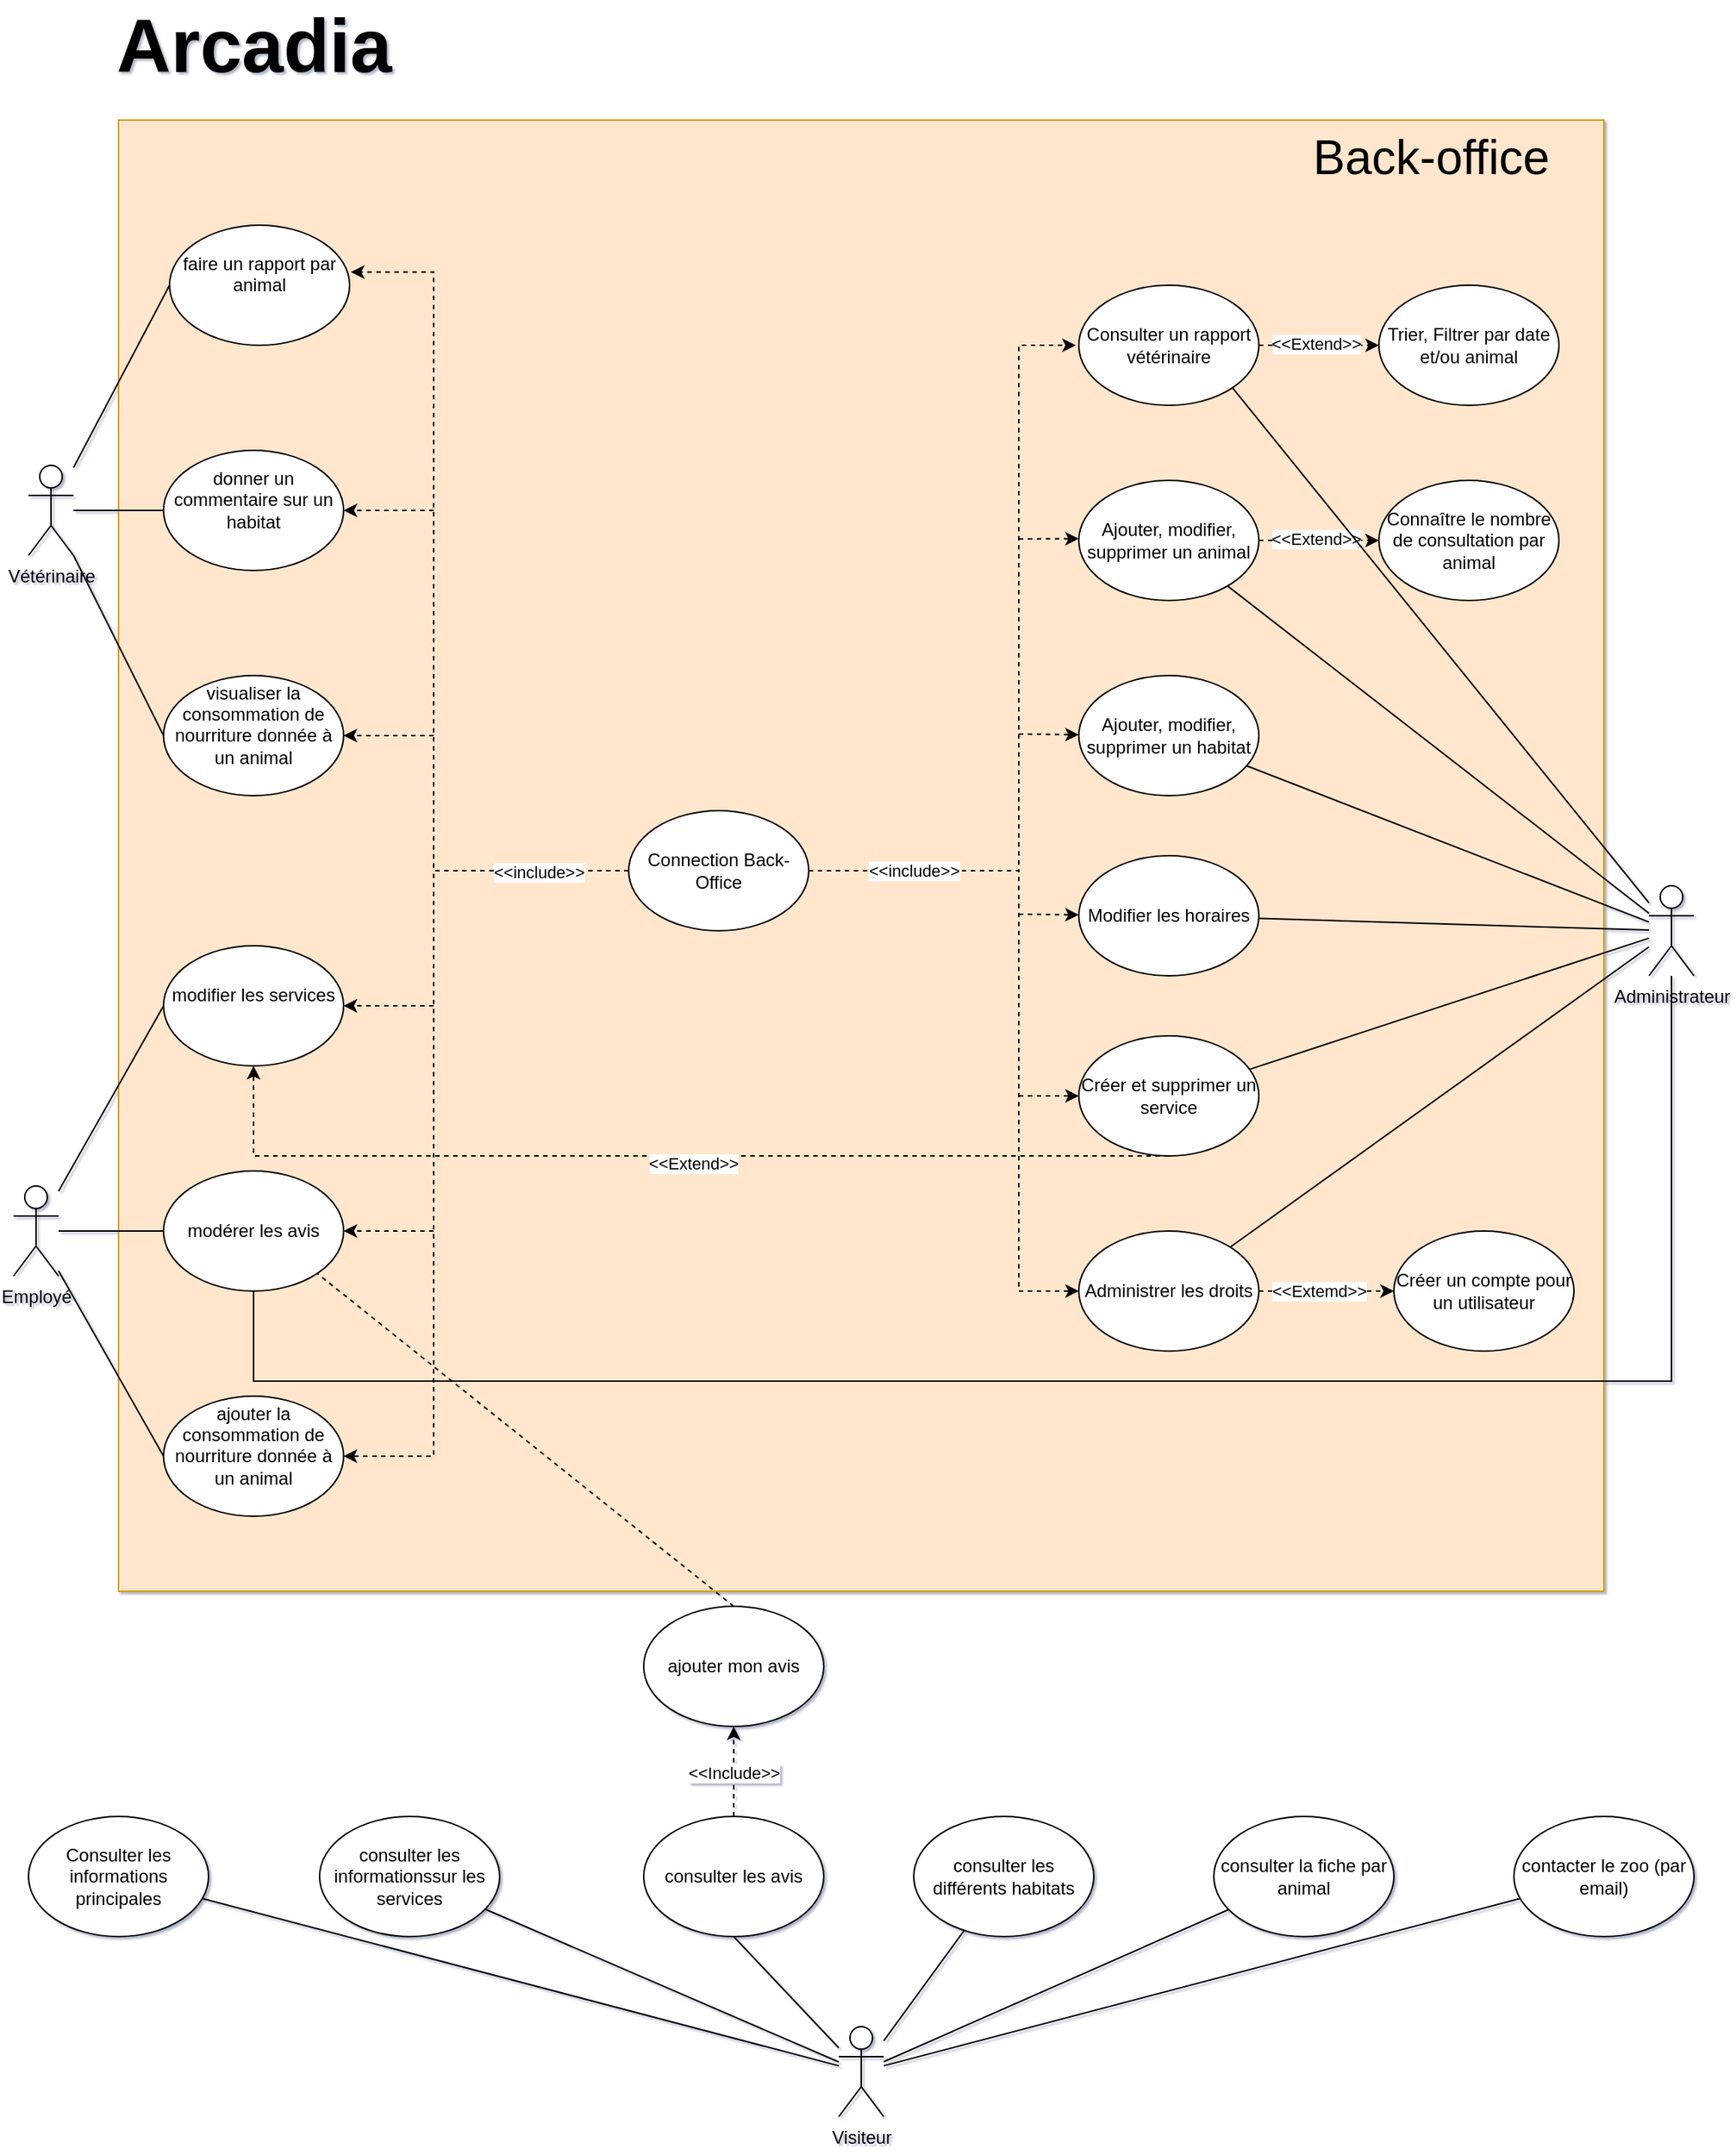<mxfile version="24.7.6">
  <diagram name="Page-1" id="f2wsyI8bTdYKbYVIMr5o">
    <mxGraphModel grid="1" page="1" gridSize="10" guides="1" tooltips="1" connect="1" arrows="1" fold="1" pageScale="1" pageWidth="1169" pageHeight="1654" math="0" shadow="1">
      <root>
        <mxCell id="0" />
        <mxCell id="1" parent="0" />
        <mxCell id="Ij6_pr_F-2Btqrg_bwKp-92" value="" style="rounded=0;whiteSpace=wrap;html=1;fillColor=#ffe6cc;strokeColor=#d79b00;" vertex="1" parent="1">
          <mxGeometry x="-1090" y="-1560" width="990" height="980" as="geometry" />
        </mxCell>
        <mxCell id="lLcWf6GNDq_q756JAzVP-11" value="Visiteur" style="shape=umlActor;verticalLabelPosition=bottom;verticalAlign=top;html=1;outlineConnect=0;" vertex="1" parent="1">
          <mxGeometry x="-610" y="-290" width="30" height="60" as="geometry" />
        </mxCell>
        <mxCell id="Ij6_pr_F-2Btqrg_bwKp-48" style="edgeStyle=orthogonalEdgeStyle;rounded=0;orthogonalLoop=1;jettySize=auto;html=1;entryX=1;entryY=0.5;entryDx=0;entryDy=0;dashed=1;" edge="1" parent="1" source="Ij6_pr_F-2Btqrg_bwKp-19" target="Ij6_pr_F-2Btqrg_bwKp-25">
          <mxGeometry relative="1" as="geometry">
            <Array as="points">
              <mxPoint x="-880" y="-1060" />
              <mxPoint x="-880" y="-670" />
            </Array>
          </mxGeometry>
        </mxCell>
        <mxCell id="Ij6_pr_F-2Btqrg_bwKp-82" style="edgeStyle=orthogonalEdgeStyle;rounded=0;orthogonalLoop=1;jettySize=auto;html=1;entryX=0;entryY=0.5;entryDx=0;entryDy=0;dashed=1;" edge="1" parent="1" source="Ij6_pr_F-2Btqrg_bwKp-19" target="Ij6_pr_F-2Btqrg_bwKp-52">
          <mxGeometry relative="1" as="geometry">
            <Array as="points">
              <mxPoint x="-490" y="-1060" />
              <mxPoint x="-490" y="-780" />
            </Array>
          </mxGeometry>
        </mxCell>
        <mxCell id="Ij6_pr_F-2Btqrg_bwKp-19" value="Connection Back-Office" style="ellipse;whiteSpace=wrap;html=1;" vertex="1" parent="1">
          <mxGeometry x="-750" y="-1100" width="120" height="80" as="geometry" />
        </mxCell>
        <mxCell id="Ij6_pr_F-2Btqrg_bwKp-43" style="edgeStyle=orthogonalEdgeStyle;rounded=0;orthogonalLoop=1;jettySize=auto;html=1;entryX=1.007;entryY=0.39;entryDx=0;entryDy=0;entryPerimeter=0;dashed=1;exitX=0;exitY=0.5;exitDx=0;exitDy=0;" edge="1" parent="1" source="Ij6_pr_F-2Btqrg_bwKp-19" target="Ij6_pr_F-2Btqrg_bwKp-30">
          <mxGeometry relative="1" as="geometry">
            <mxPoint x="-680" y="-1060.0" as="sourcePoint" />
            <Array as="points">
              <mxPoint x="-880" y="-1060" />
              <mxPoint x="-880" y="-1459" />
            </Array>
          </mxGeometry>
        </mxCell>
        <mxCell id="Ij6_pr_F-2Btqrg_bwKp-44" value="&amp;lt;&amp;lt;include&amp;gt;&amp;gt;" style="edgeLabel;html=1;align=center;verticalAlign=middle;resizable=0;points=[];" connectable="0" vertex="1" parent="Ij6_pr_F-2Btqrg_bwKp-43">
          <mxGeometry x="0.009" relative="1" as="geometry">
            <mxPoint x="70" y="165" as="offset" />
          </mxGeometry>
        </mxCell>
        <mxCell id="Ij6_pr_F-2Btqrg_bwKp-46" value="" style="endArrow=classic;html=1;rounded=0;entryX=1;entryY=0.5;entryDx=0;entryDy=0;dashed=1;" edge="1" parent="1" target="Ij6_pr_F-2Btqrg_bwKp-31">
          <mxGeometry width="50" height="50" relative="1" as="geometry">
            <mxPoint x="-880" y="-1300" as="sourcePoint" />
            <mxPoint x="-640" y="-1200" as="targetPoint" />
          </mxGeometry>
        </mxCell>
        <mxCell id="Ij6_pr_F-2Btqrg_bwKp-47" value="" style="endArrow=classic;html=1;rounded=0;entryX=1;entryY=0.5;entryDx=0;entryDy=0;dashed=1;" edge="1" parent="1">
          <mxGeometry width="50" height="50" relative="1" as="geometry">
            <mxPoint x="-880" y="-1150" as="sourcePoint" />
            <mxPoint x="-940" y="-1150" as="targetPoint" />
          </mxGeometry>
        </mxCell>
        <mxCell id="Ij6_pr_F-2Btqrg_bwKp-49" value="" style="endArrow=classic;html=1;rounded=0;entryX=1;entryY=0.5;entryDx=0;entryDy=0;dashed=1;" edge="1" parent="1">
          <mxGeometry width="50" height="50" relative="1" as="geometry">
            <mxPoint x="-880" y="-970" as="sourcePoint" />
            <mxPoint x="-940" y="-970" as="targetPoint" />
          </mxGeometry>
        </mxCell>
        <mxCell id="Ij6_pr_F-2Btqrg_bwKp-50" value="" style="endArrow=classic;html=1;rounded=0;entryX=1;entryY=0.5;entryDx=0;entryDy=0;dashed=1;" edge="1" parent="1">
          <mxGeometry width="50" height="50" relative="1" as="geometry">
            <mxPoint x="-880" y="-820" as="sourcePoint" />
            <mxPoint x="-940" y="-820" as="targetPoint" />
          </mxGeometry>
        </mxCell>
        <mxCell id="Ij6_pr_F-2Btqrg_bwKp-57" style="rounded=0;orthogonalLoop=1;jettySize=auto;html=1;endArrow=none;endFill=0;" edge="1" parent="1" source="Ij6_pr_F-2Btqrg_bwKp-52" target="lLcWf6GNDq_q756JAzVP-9">
          <mxGeometry relative="1" as="geometry">
            <mxPoint y="-990" as="targetPoint" />
          </mxGeometry>
        </mxCell>
        <mxCell id="Ij6_pr_F-2Btqrg_bwKp-61" style="rounded=0;orthogonalLoop=1;jettySize=auto;html=1;dashed=1;exitX=0.5;exitY=1;exitDx=0;exitDy=0;edgeStyle=orthogonalEdgeStyle;entryX=0.5;entryY=1;entryDx=0;entryDy=0;" edge="1" parent="1" source="Ij6_pr_F-2Btqrg_bwKp-60" target="Ij6_pr_F-2Btqrg_bwKp-24">
          <mxGeometry relative="1" as="geometry">
            <Array as="points">
              <mxPoint x="-1000" y="-870" />
            </Array>
          </mxGeometry>
        </mxCell>
        <mxCell id="Ij6_pr_F-2Btqrg_bwKp-62" value="&amp;lt;&amp;lt;Extend&amp;gt;&amp;gt;" style="edgeLabel;html=1;align=center;verticalAlign=middle;resizable=0;points=[];" connectable="0" vertex="1" parent="Ij6_pr_F-2Btqrg_bwKp-61">
          <mxGeometry x="-0.053" y="5" relative="1" as="geometry">
            <mxPoint as="offset" />
          </mxGeometry>
        </mxCell>
        <mxCell id="Ij6_pr_F-2Btqrg_bwKp-63" style="rounded=0;orthogonalLoop=1;jettySize=auto;html=1;endArrow=none;endFill=0;" edge="1" parent="1" source="Ij6_pr_F-2Btqrg_bwKp-60" target="lLcWf6GNDq_q756JAzVP-9">
          <mxGeometry relative="1" as="geometry">
            <mxPoint y="-990" as="targetPoint" />
          </mxGeometry>
        </mxCell>
        <mxCell id="Ij6_pr_F-2Btqrg_bwKp-60" value="Créer et supprimer un service" style="ellipse;whiteSpace=wrap;html=1;" vertex="1" parent="1">
          <mxGeometry x="-450" y="-950" width="120" height="80" as="geometry" />
        </mxCell>
        <mxCell id="Ij6_pr_F-2Btqrg_bwKp-69" style="rounded=0;orthogonalLoop=1;jettySize=auto;html=1;endArrow=none;endFill=0;" edge="1" parent="1" source="Ij6_pr_F-2Btqrg_bwKp-64" target="lLcWf6GNDq_q756JAzVP-9">
          <mxGeometry relative="1" as="geometry">
            <mxPoint y="-990" as="targetPoint" />
          </mxGeometry>
        </mxCell>
        <mxCell id="Ij6_pr_F-2Btqrg_bwKp-64" value="Modifier les horaires" style="ellipse;whiteSpace=wrap;html=1;" vertex="1" parent="1">
          <mxGeometry x="-450" y="-1070" width="120" height="80" as="geometry" />
        </mxCell>
        <mxCell id="Ij6_pr_F-2Btqrg_bwKp-68" style="rounded=0;orthogonalLoop=1;jettySize=auto;html=1;endArrow=none;endFill=0;" edge="1" parent="1" source="Ij6_pr_F-2Btqrg_bwKp-65" target="lLcWf6GNDq_q756JAzVP-9">
          <mxGeometry relative="1" as="geometry">
            <mxPoint y="-990" as="targetPoint" />
          </mxGeometry>
        </mxCell>
        <mxCell id="Ij6_pr_F-2Btqrg_bwKp-65" value="Ajouter, modifier, supprimer un habitat" style="ellipse;whiteSpace=wrap;html=1;" vertex="1" parent="1">
          <mxGeometry x="-450" y="-1190" width="120" height="80" as="geometry" />
        </mxCell>
        <mxCell id="Ij6_pr_F-2Btqrg_bwKp-67" style="rounded=0;orthogonalLoop=1;jettySize=auto;html=1;endArrow=none;endFill=0;" edge="1" parent="1" source="Ij6_pr_F-2Btqrg_bwKp-66" target="lLcWf6GNDq_q756JAzVP-9">
          <mxGeometry relative="1" as="geometry">
            <mxPoint y="-990" as="targetPoint" />
          </mxGeometry>
        </mxCell>
        <mxCell id="Ij6_pr_F-2Btqrg_bwKp-66" value="Ajouter, modifier, supprimer un animal" style="ellipse;whiteSpace=wrap;html=1;" vertex="1" parent="1">
          <mxGeometry x="-450" y="-1320" width="120" height="80" as="geometry" />
        </mxCell>
        <mxCell id="Ij6_pr_F-2Btqrg_bwKp-79" style="edgeStyle=orthogonalEdgeStyle;rounded=0;orthogonalLoop=1;jettySize=auto;html=1;exitX=1;exitY=0.5;exitDx=0;exitDy=0;entryX=0;entryY=0.5;entryDx=0;entryDy=0;dashed=1;" edge="1" parent="1" source="Ij6_pr_F-2Btqrg_bwKp-66" target="Ij6_pr_F-2Btqrg_bwKp-81">
          <mxGeometry relative="1" as="geometry">
            <mxPoint x="-260" y="-1280" as="sourcePoint" />
          </mxGeometry>
        </mxCell>
        <mxCell id="Ij6_pr_F-2Btqrg_bwKp-80" value="&amp;lt;&amp;lt;Extend&amp;gt;&amp;gt;" style="edgeLabel;html=1;align=center;verticalAlign=middle;resizable=0;points=[];" connectable="0" vertex="1" parent="Ij6_pr_F-2Btqrg_bwKp-79">
          <mxGeometry x="-0.054" y="1" relative="1" as="geometry">
            <mxPoint as="offset" />
          </mxGeometry>
        </mxCell>
        <mxCell id="Ij6_pr_F-2Btqrg_bwKp-83" value="" style="endArrow=classic;html=1;rounded=0;entryX=0;entryY=0.5;entryDx=0;entryDy=0;dashed=1;" edge="1" parent="1" target="Ij6_pr_F-2Btqrg_bwKp-60">
          <mxGeometry width="50" height="50" relative="1" as="geometry">
            <mxPoint x="-490" y="-910" as="sourcePoint" />
            <mxPoint x="-330" y="-1220" as="targetPoint" />
          </mxGeometry>
        </mxCell>
        <mxCell id="Ij6_pr_F-2Btqrg_bwKp-84" value="" style="endArrow=classic;html=1;rounded=0;entryX=0;entryY=0.5;entryDx=0;entryDy=0;dashed=1;" edge="1" parent="1">
          <mxGeometry width="50" height="50" relative="1" as="geometry">
            <mxPoint x="-490" y="-1031" as="sourcePoint" />
            <mxPoint x="-450" y="-1030.59" as="targetPoint" />
          </mxGeometry>
        </mxCell>
        <mxCell id="Ij6_pr_F-2Btqrg_bwKp-85" value="" style="endArrow=classic;html=1;rounded=0;entryX=0;entryY=0.5;entryDx=0;entryDy=0;dashed=1;" edge="1" parent="1">
          <mxGeometry width="50" height="50" relative="1" as="geometry">
            <mxPoint x="-490" y="-1151" as="sourcePoint" />
            <mxPoint x="-450" y="-1150.59" as="targetPoint" />
          </mxGeometry>
        </mxCell>
        <mxCell id="Ij6_pr_F-2Btqrg_bwKp-86" value="" style="endArrow=classic;html=1;rounded=0;entryX=0;entryY=0.5;entryDx=0;entryDy=0;dashed=1;" edge="1" parent="1">
          <mxGeometry width="50" height="50" relative="1" as="geometry">
            <mxPoint x="-490" y="-1281" as="sourcePoint" />
            <mxPoint x="-450" y="-1281.18" as="targetPoint" />
          </mxGeometry>
        </mxCell>
        <mxCell id="Ij6_pr_F-2Btqrg_bwKp-88" style="edgeStyle=orthogonalEdgeStyle;rounded=0;orthogonalLoop=1;jettySize=auto;html=1;dashed=1;" edge="1" parent="1">
          <mxGeometry relative="1" as="geometry">
            <mxPoint x="-630.0" y="-1060.001" as="sourcePoint" />
            <mxPoint x="-452" y="-1410" as="targetPoint" />
            <Array as="points">
              <mxPoint x="-490" y="-1060" />
              <mxPoint x="-490" y="-1410" />
              <mxPoint x="-452" y="-1410" />
            </Array>
          </mxGeometry>
        </mxCell>
        <mxCell id="Ij6_pr_F-2Btqrg_bwKp-89" value="&amp;lt;&amp;lt;include&amp;gt;&amp;gt;" style="edgeLabel;html=1;align=center;verticalAlign=middle;resizable=0;points=[];" connectable="0" vertex="1" parent="1">
          <mxGeometry x="-560" y="-1060" as="geometry" />
        </mxCell>
        <mxCell id="Ij6_pr_F-2Btqrg_bwKp-95" style="rounded=0;orthogonalLoop=1;jettySize=auto;html=1;entryX=1;entryY=1;entryDx=0;entryDy=0;dashed=1;endArrow=none;endFill=0;exitX=0.5;exitY=0;exitDx=0;exitDy=0;" edge="1" parent="1" source="Ij6_pr_F-2Btqrg_bwKp-1" target="Ij6_pr_F-2Btqrg_bwKp-23">
          <mxGeometry relative="1" as="geometry">
            <mxPoint x="-784.82" y="-438.761" as="sourcePoint" />
          </mxGeometry>
        </mxCell>
        <mxCell id="lLcWf6GNDq_q756JAzVP-2" value="Arcadia" style="text;strokeColor=none;fillColor=none;html=1;fontSize=50;fontStyle=1;verticalAlign=middle;align=center;" vertex="1" parent="1">
          <mxGeometry x="-1050" y="-1630" width="100" height="40" as="geometry" />
        </mxCell>
        <mxCell id="Ij6_pr_F-2Btqrg_bwKp-97" style="rounded=0;orthogonalLoop=1;jettySize=auto;html=1;endArrow=none;endFill=0;" edge="1" parent="1" source="lLcWf6GNDq_q756JAzVP-3" target="lLcWf6GNDq_q756JAzVP-11">
          <mxGeometry relative="1" as="geometry">
            <mxPoint x="-620" y="-190" as="targetPoint" />
          </mxGeometry>
        </mxCell>
        <mxCell id="Ij6_pr_F-2Btqrg_bwKp-133" style="rounded=0;orthogonalLoop=1;jettySize=auto;html=1;exitX=0.5;exitY=1;exitDx=0;exitDy=0;endArrow=none;endFill=0;" edge="1" parent="1" source="Ij6_pr_F-2Btqrg_bwKp-132" target="lLcWf6GNDq_q756JAzVP-11">
          <mxGeometry relative="1" as="geometry">
            <mxPoint x="-620" y="-190" as="targetPoint" />
          </mxGeometry>
        </mxCell>
        <mxCell id="Ij6_pr_F-2Btqrg_bwKp-137" style="edgeStyle=orthogonalEdgeStyle;rounded=0;orthogonalLoop=1;jettySize=auto;html=1;exitX=0.5;exitY=0;exitDx=0;exitDy=0;entryX=0.5;entryY=1;entryDx=0;entryDy=0;dashed=1;" edge="1" parent="1" source="Ij6_pr_F-2Btqrg_bwKp-132" target="Ij6_pr_F-2Btqrg_bwKp-1">
          <mxGeometry relative="1" as="geometry" />
        </mxCell>
        <mxCell id="Ij6_pr_F-2Btqrg_bwKp-138" value="&amp;lt;&amp;lt;Include&amp;gt;&amp;gt;" style="edgeLabel;html=1;align=center;verticalAlign=middle;resizable=0;points=[];" connectable="0" vertex="1" parent="Ij6_pr_F-2Btqrg_bwKp-137">
          <mxGeometry x="-0.481" y="-5" relative="1" as="geometry">
            <mxPoint x="-5" y="-14" as="offset" />
          </mxGeometry>
        </mxCell>
        <mxCell id="Ij6_pr_F-2Btqrg_bwKp-132" value="consulter les avis" style="ellipse;whiteSpace=wrap;html=1;" vertex="1" parent="1">
          <mxGeometry x="-740" y="-430" width="120" height="80" as="geometry" />
        </mxCell>
        <mxCell id="Ij6_pr_F-2Btqrg_bwKp-33" style="rounded=0;orthogonalLoop=1;jettySize=auto;html=1;entryX=0;entryY=0.5;entryDx=0;entryDy=0;endArrow=none;endFill=0;" edge="1" parent="1" source="lLcWf6GNDq_q756JAzVP-4" target="Ij6_pr_F-2Btqrg_bwKp-30">
          <mxGeometry relative="1" as="geometry" />
        </mxCell>
        <mxCell id="Ij6_pr_F-2Btqrg_bwKp-34" style="rounded=0;orthogonalLoop=1;jettySize=auto;html=1;entryX=0;entryY=0.5;entryDx=0;entryDy=0;endArrow=none;endFill=0;" edge="1" parent="1" source="lLcWf6GNDq_q756JAzVP-4" target="Ij6_pr_F-2Btqrg_bwKp-31">
          <mxGeometry relative="1" as="geometry" />
        </mxCell>
        <mxCell id="Ij6_pr_F-2Btqrg_bwKp-35" style="rounded=0;orthogonalLoop=1;jettySize=auto;html=1;entryX=0;entryY=0.5;entryDx=0;entryDy=0;endArrow=none;endFill=0;" edge="1" parent="1" source="lLcWf6GNDq_q756JAzVP-4" target="Ij6_pr_F-2Btqrg_bwKp-32">
          <mxGeometry relative="1" as="geometry" />
        </mxCell>
        <mxCell id="lLcWf6GNDq_q756JAzVP-4" value="Vétérinaire" style="shape=umlActor;verticalLabelPosition=bottom;verticalAlign=top;html=1;outlineConnect=0;" vertex="1" parent="1">
          <mxGeometry x="-1150" y="-1330" width="30" height="60" as="geometry" />
        </mxCell>
        <mxCell id="Ij6_pr_F-2Btqrg_bwKp-30" value="&#xa;faire un rapport par animal&#xa;&#xa;" style="ellipse;whiteSpace=wrap;html=1;" vertex="1" parent="1">
          <mxGeometry x="-1056" y="-1490" width="120" height="80" as="geometry" />
        </mxCell>
        <mxCell id="Ij6_pr_F-2Btqrg_bwKp-31" value="&#xa;donner un commentaire sur un habitat&#xa;&#xa;" style="ellipse;whiteSpace=wrap;html=1;" vertex="1" parent="1">
          <mxGeometry x="-1060" y="-1340" width="120" height="80" as="geometry" />
        </mxCell>
        <mxCell id="Ij6_pr_F-2Btqrg_bwKp-32" value="&#xa;visualiser la consommation de nourriture donnée à un animal&#xa;&#xa;" style="ellipse;whiteSpace=wrap;html=1;" vertex="1" parent="1">
          <mxGeometry x="-1060" y="-1190" width="120" height="80" as="geometry" />
        </mxCell>
        <mxCell id="lLcWf6GNDq_q756JAzVP-9" value="Administrateur" style="shape=umlActor;verticalLabelPosition=bottom;verticalAlign=top;html=1;outlineConnect=0;" vertex="1" parent="1">
          <mxGeometry x="-70" y="-1050" width="30" height="60" as="geometry" />
        </mxCell>
        <mxCell id="Ij6_pr_F-2Btqrg_bwKp-81" value="Connaître le nombre de consultation par animal" style="ellipse;whiteSpace=wrap;html=1;" vertex="1" parent="1">
          <mxGeometry x="-250" y="-1320" width="120" height="80" as="geometry" />
        </mxCell>
        <mxCell id="Ij6_pr_F-2Btqrg_bwKp-75" value="" style="group" connectable="0" vertex="1" parent="1">
          <mxGeometry x="-450" y="-1450" width="400" height="80" as="geometry" />
        </mxCell>
        <mxCell id="Ij6_pr_F-2Btqrg_bwKp-73" style="edgeStyle=orthogonalEdgeStyle;rounded=0;orthogonalLoop=1;jettySize=auto;html=1;exitX=1;exitY=0.5;exitDx=0;exitDy=0;entryX=0;entryY=0.5;entryDx=0;entryDy=0;dashed=1;" edge="1" parent="Ij6_pr_F-2Btqrg_bwKp-75" source="Ij6_pr_F-2Btqrg_bwKp-71" target="Ij6_pr_F-2Btqrg_bwKp-72">
          <mxGeometry relative="1" as="geometry" />
        </mxCell>
        <mxCell id="Ij6_pr_F-2Btqrg_bwKp-74" value="&amp;lt;&amp;lt;Extend&amp;gt;&amp;gt;" style="edgeLabel;html=1;align=center;verticalAlign=middle;resizable=0;points=[];" connectable="0" vertex="1" parent="Ij6_pr_F-2Btqrg_bwKp-73">
          <mxGeometry x="-0.054" y="1" relative="1" as="geometry">
            <mxPoint as="offset" />
          </mxGeometry>
        </mxCell>
        <mxCell id="Ij6_pr_F-2Btqrg_bwKp-71" value="Consulter un rapport vétérinaire" style="ellipse;whiteSpace=wrap;html=1;" vertex="1" parent="Ij6_pr_F-2Btqrg_bwKp-75">
          <mxGeometry width="120" height="80" as="geometry" />
        </mxCell>
        <mxCell id="Ij6_pr_F-2Btqrg_bwKp-72" value="Trier, Filtrer par date et/ou animal" style="ellipse;whiteSpace=wrap;html=1;" vertex="1" parent="Ij6_pr_F-2Btqrg_bwKp-75">
          <mxGeometry x="200" width="120" height="80" as="geometry" />
        </mxCell>
        <mxCell id="Ij6_pr_F-2Btqrg_bwKp-93" value="Back-office" style="text;html=1;align=center;verticalAlign=middle;whiteSpace=wrap;rounded=0;fontSize=32;" vertex="1" parent="1">
          <mxGeometry x="-320" y="-1550" width="210" height="30" as="geometry" />
        </mxCell>
        <mxCell id="Ij6_pr_F-2Btqrg_bwKp-1" value="ajouter mon avis" style="ellipse;whiteSpace=wrap;html=1;" vertex="1" parent="1">
          <mxGeometry x="-740" y="-570" width="120" height="80" as="geometry" />
        </mxCell>
        <mxCell id="Ij6_pr_F-2Btqrg_bwKp-98" style="rounded=0;orthogonalLoop=1;jettySize=auto;html=1;endArrow=none;endFill=0;" edge="1" parent="1" source="Ij6_pr_F-2Btqrg_bwKp-4" target="lLcWf6GNDq_q756JAzVP-11">
          <mxGeometry relative="1" as="geometry">
            <mxPoint x="-620" y="-190" as="targetPoint" />
          </mxGeometry>
        </mxCell>
        <mxCell id="Ij6_pr_F-2Btqrg_bwKp-4" value="consulter les informationssur les services" style="ellipse;whiteSpace=wrap;html=1;" vertex="1" parent="1">
          <mxGeometry x="-956" y="-430" width="120" height="80" as="geometry" />
        </mxCell>
        <mxCell id="Ij6_pr_F-2Btqrg_bwKp-100" style="rounded=0;orthogonalLoop=1;jettySize=auto;html=1;endArrow=none;endFill=0;" edge="1" parent="1" source="Ij6_pr_F-2Btqrg_bwKp-3" target="lLcWf6GNDq_q756JAzVP-11">
          <mxGeometry relative="1" as="geometry">
            <mxPoint x="-570" y="-190" as="targetPoint" />
          </mxGeometry>
        </mxCell>
        <mxCell id="Ij6_pr_F-2Btqrg_bwKp-3" value="consulter les différents habitats" style="ellipse;whiteSpace=wrap;html=1;" vertex="1" parent="1">
          <mxGeometry x="-560" y="-430" width="120" height="80" as="geometry" />
        </mxCell>
        <mxCell id="Ij6_pr_F-2Btqrg_bwKp-101" style="rounded=0;orthogonalLoop=1;jettySize=auto;html=1;endArrow=none;endFill=0;" edge="1" parent="1" source="Ij6_pr_F-2Btqrg_bwKp-5" target="lLcWf6GNDq_q756JAzVP-11">
          <mxGeometry relative="1" as="geometry">
            <mxPoint x="-570" y="-190" as="targetPoint" />
          </mxGeometry>
        </mxCell>
        <mxCell id="Ij6_pr_F-2Btqrg_bwKp-5" value="consulter la fiche par animal" style="ellipse;whiteSpace=wrap;html=1;" vertex="1" parent="1">
          <mxGeometry x="-360" y="-430" width="120" height="80" as="geometry" />
        </mxCell>
        <mxCell id="lLcWf6GNDq_q756JAzVP-3" value="Consulter les informations principales" style="ellipse;whiteSpace=wrap;html=1;" vertex="1" parent="1">
          <mxGeometry x="-1150" y="-430" width="120" height="80" as="geometry" />
        </mxCell>
        <mxCell id="Ij6_pr_F-2Btqrg_bwKp-102" style="rounded=0;orthogonalLoop=1;jettySize=auto;html=1;endArrow=none;endFill=0;" edge="1" parent="1" source="Ij6_pr_F-2Btqrg_bwKp-2" target="lLcWf6GNDq_q756JAzVP-11">
          <mxGeometry relative="1" as="geometry">
            <mxPoint x="-570" y="-190" as="targetPoint" />
          </mxGeometry>
        </mxCell>
        <mxCell id="Ij6_pr_F-2Btqrg_bwKp-2" value="contacter le zoo (par email)" style="ellipse;whiteSpace=wrap;html=1;" vertex="1" parent="1">
          <mxGeometry x="-160" y="-430" width="120" height="80" as="geometry" />
        </mxCell>
        <mxCell id="Ij6_pr_F-2Btqrg_bwKp-54" style="rounded=0;orthogonalLoop=1;jettySize=auto;html=1;entryX=0;entryY=0.5;entryDx=0;entryDy=0;dashed=1;" edge="1" parent="1" source="Ij6_pr_F-2Btqrg_bwKp-52" target="Ij6_pr_F-2Btqrg_bwKp-53">
          <mxGeometry relative="1" as="geometry">
            <mxPoint x="-550" y="-660" as="targetPoint" />
          </mxGeometry>
        </mxCell>
        <mxCell id="Ij6_pr_F-2Btqrg_bwKp-55" value="&amp;lt;&amp;lt;Extemd&amp;gt;&amp;gt;" style="edgeLabel;html=1;align=center;verticalAlign=middle;resizable=0;points=[];" connectable="0" vertex="1" parent="Ij6_pr_F-2Btqrg_bwKp-54">
          <mxGeometry x="-0.267" relative="1" as="geometry">
            <mxPoint x="7" as="offset" />
          </mxGeometry>
        </mxCell>
        <mxCell id="Ij6_pr_F-2Btqrg_bwKp-52" value="Administrer les droits" style="ellipse;whiteSpace=wrap;html=1;" vertex="1" parent="1">
          <mxGeometry x="-450" y="-820" width="120" height="80" as="geometry" />
        </mxCell>
        <mxCell id="Ij6_pr_F-2Btqrg_bwKp-53" value="Créer un compte pour un utilisateur" style="ellipse;whiteSpace=wrap;html=1;" vertex="1" parent="1">
          <mxGeometry x="-240" y="-820" width="120" height="80" as="geometry" />
        </mxCell>
        <mxCell id="Ij6_pr_F-2Btqrg_bwKp-26" style="rounded=0;orthogonalLoop=1;jettySize=auto;html=1;entryX=0;entryY=0.5;entryDx=0;entryDy=0;endArrow=none;endFill=0;" edge="1" parent="1" source="lLcWf6GNDq_q756JAzVP-10" target="Ij6_pr_F-2Btqrg_bwKp-24">
          <mxGeometry relative="1" as="geometry" />
        </mxCell>
        <mxCell id="Ij6_pr_F-2Btqrg_bwKp-27" style="rounded=0;orthogonalLoop=1;jettySize=auto;html=1;entryX=0;entryY=0.5;entryDx=0;entryDy=0;endArrow=none;endFill=0;" edge="1" parent="1" source="lLcWf6GNDq_q756JAzVP-10" target="Ij6_pr_F-2Btqrg_bwKp-23">
          <mxGeometry relative="1" as="geometry" />
        </mxCell>
        <mxCell id="Ij6_pr_F-2Btqrg_bwKp-28" style="rounded=0;orthogonalLoop=1;jettySize=auto;html=1;entryX=0;entryY=0.5;entryDx=0;entryDy=0;endArrow=none;endFill=0;" edge="1" parent="1" source="lLcWf6GNDq_q756JAzVP-10" target="Ij6_pr_F-2Btqrg_bwKp-25">
          <mxGeometry relative="1" as="geometry" />
        </mxCell>
        <mxCell id="lLcWf6GNDq_q756JAzVP-10" value="Employé" style="shape=umlActor;verticalLabelPosition=bottom;verticalAlign=top;html=1;outlineConnect=0;" vertex="1" parent="1">
          <mxGeometry x="-1160" y="-850" width="30" height="60" as="geometry" />
        </mxCell>
        <mxCell id="Ij6_pr_F-2Btqrg_bwKp-78" style="rounded=0;orthogonalLoop=1;jettySize=auto;html=1;exitX=0.5;exitY=1;exitDx=0;exitDy=0;endArrow=none;endFill=0;edgeStyle=orthogonalEdgeStyle;" edge="1" parent="1" source="Ij6_pr_F-2Btqrg_bwKp-23" target="lLcWf6GNDq_q756JAzVP-9">
          <mxGeometry relative="1" as="geometry">
            <mxPoint y="-990" as="targetPoint" />
            <Array as="points">
              <mxPoint x="-1000" y="-720" />
              <mxPoint x="-55" y="-720" />
            </Array>
          </mxGeometry>
        </mxCell>
        <mxCell id="Ij6_pr_F-2Btqrg_bwKp-23" value="modérer les avis" style="ellipse;whiteSpace=wrap;html=1;" vertex="1" parent="1">
          <mxGeometry x="-1060" y="-860" width="120" height="80" as="geometry" />
        </mxCell>
        <mxCell id="Ij6_pr_F-2Btqrg_bwKp-24" value="&#xa;modifier les services&#xa;&#xa;" style="ellipse;whiteSpace=wrap;html=1;" vertex="1" parent="1">
          <mxGeometry x="-1060" y="-1010" width="120" height="80" as="geometry" />
        </mxCell>
        <mxCell id="Ij6_pr_F-2Btqrg_bwKp-25" value="&#xa;ajouter la consommation de nourriture donnée à un animal&#xa;&#xa;" style="ellipse;whiteSpace=wrap;html=1;" vertex="1" parent="1">
          <mxGeometry x="-1060" y="-710" width="120" height="80" as="geometry" />
        </mxCell>
        <mxCell id="Ij6_pr_F-2Btqrg_bwKp-76" style="rounded=0;orthogonalLoop=1;jettySize=auto;html=1;exitX=1;exitY=1;exitDx=0;exitDy=0;endArrow=none;endFill=0;" edge="1" parent="1" source="Ij6_pr_F-2Btqrg_bwKp-71" target="lLcWf6GNDq_q756JAzVP-9">
          <mxGeometry relative="1" as="geometry">
            <mxPoint x="-30" y="-1020" as="targetPoint" />
          </mxGeometry>
        </mxCell>
      </root>
    </mxGraphModel>
  </diagram>
</mxfile>
